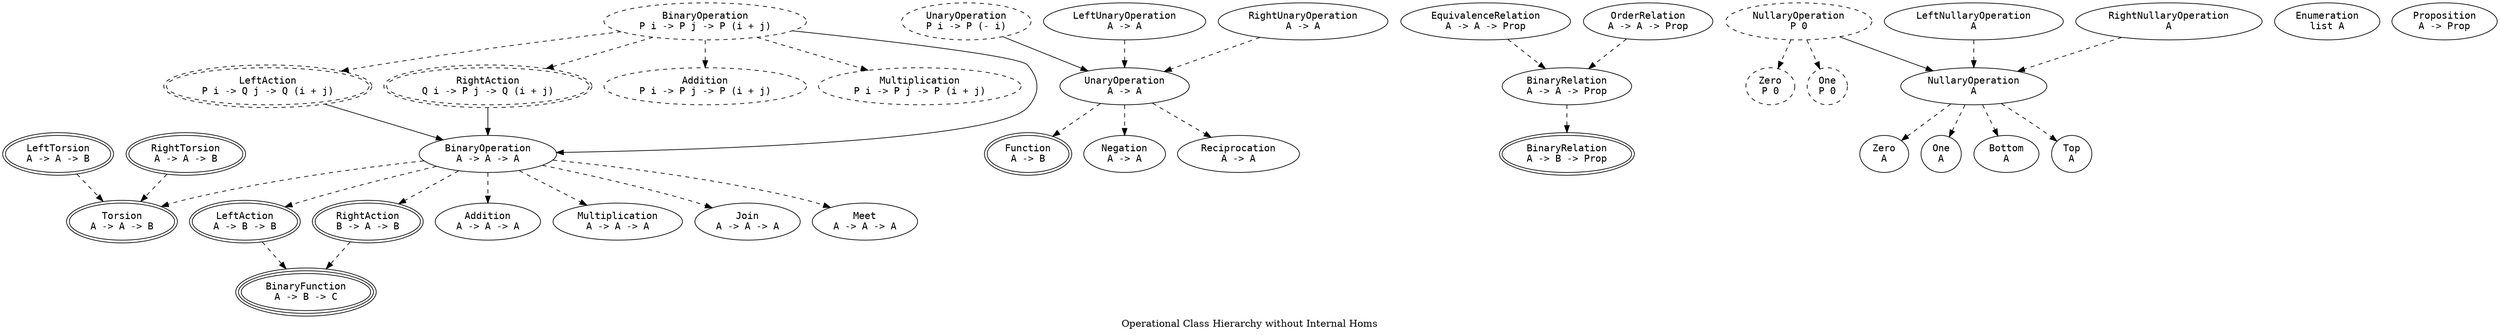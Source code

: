 digraph Has {
  label = "Operational Class Hierarchy without Internal Homs"

  node [fontname = monospace]

  subgraph Three {
    label = "ThreeSorted"

    node [peripheries = 3]

    BinFn [label = "BinaryFunction\nA -> B -> C"]
  }

  subgraph Two {
    label = "TwoSorted"

    node [peripheries = 2]

    subgraph TwoGrd {
      label = "Graded"

      node [style = dashed]

      GrdLAct [label = "LeftAction\nP i -> Q j -> Q (i + j)"]
      GrdRAct [label = "RightAction\nQ i -> P j -> Q (i + j)"]
    }

    Fn [label = "Function\nA -> B"]
    LAct [label = "LeftAction\nA -> B -> B"]
    LTor [label = "LeftTorsion\nA -> A -> B"]
    RAct [label = "RightAction\nB -> A -> B"]
    RTor [label = "RightTorsion\nA -> A -> B"]
    Tor [label = "Torsion\nA -> A -> B"]
    TwoBinRel [label = "BinaryRelation\nA -> B -> Prop"]
  }

  subgraph One {
    label = "OneSorted"

    subgraph OneGrd {
      label = "Graded"

      node [style = dashed]

      GrdBinOp [label = "BinaryOperation\nP i -> P j -> P (i + j)"]
      GrdNullOp [label = "NullaryOperation\nP 0"]
      GrdUnOp [label = "UnaryOperation\nP i -> P (- i)"]

      GrdAdd [label = "Addition\nP i -> P j -> P (i + j)"]
      GrdZero [label = "Zero\nP 0"]
      // GrdNeg [label = "Negation\nP i -> P (- i)"]
      GrdMul [label = "Multiplication\nP i -> P j -> P (i + j)"]
      GrdOne [label = "One\nP 0"]
      // GrdRecip [label = "Reciprocation\nP i -> P (- i)"]
    }

    BinOp [label = "BinaryOperation\nA -> A -> A"]
    NullOp [label = "NullaryOperation\nA"]
    UnOp [label = "UnaryOperation\nA -> A"]

    Add [label = "Addition\nA -> A -> A"]
    Zero [label = "Zero\nA"]
    Neg [label = "Negation\nA -> A"]
    Mul [label = "Multiplication\nA -> A -> A"]
    One [label = "One\nA"]
    Recip [label = "Reciprocation\nA -> A"]

    Join [label = "Join\nA -> A -> A"]
    Bot [label = "Bottom\nA"]
    Meet [label = "Meet\nA -> A -> A"]
    Top [label = "Top\nA"]

    Enum [label = "Enumeration\nlist A"]

    BinRel [label = "BinaryRelation\nA -> A -> Prop"]
    EqRel [label = "EquivalenceRelation\nA -> A -> Prop"]
    LNullOp [label = "LeftNullaryOperation\nA"]
    LUnOp [label = "LeftUnaryOperation\nA -> A"]
    OrdRel [label = "OrderRelation\nA -> A -> Prop"]
    Prop [label = "Proposition\nA -> Prop"]
    RNullOp [label = "RightNullaryOperation\nA"]
    RUnOp [label = "RightUnaryOperation\nA -> A"]
  }

  node [fillcolor = violet, style = filled]

  GrdBinOp -> BinOp
  GrdNullOp -> NullOp
  GrdUnOp -> UnOp
  GrdLAct -> BinOp
  GrdRAct -> BinOp

  edge [style = dashed]

  BinOp -> Add
  NullOp -> Zero
  UnOp -> Neg
  BinOp -> Mul
  NullOp -> One
  UnOp -> Recip

  GrdBinOp -> GrdAdd
  GrdNullOp -> GrdZero
  // GrdUnOp -> GrdNeg
  GrdBinOp -> GrdMul
  GrdNullOp -> GrdOne
  // GrdUnOp -> GrdRecip

  BinOp -> Join
  NullOp -> Bot
  BinOp -> Meet
  NullOp -> Top

  BinOp -> LAct
  BinOp -> RAct
  BinOp -> Tor
  BinRel -> TwoBinRel
  EqRel -> BinRel
  GrdBinOp -> GrdLAct
  GrdBinOp -> GrdRAct
  LAct -> BinFn
  LNullOp -> NullOp
  LTor -> Tor
  LUnOp -> UnOp
  OrdRel -> BinRel
  RAct -> BinFn
  RNullOp -> NullOp
  RTor -> Tor
  RUnOp -> UnOp
  UnOp -> Fn
}
